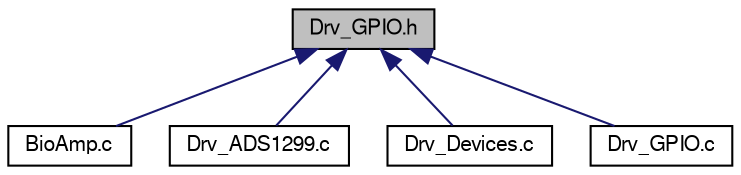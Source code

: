digraph "Drv_GPIO.h"
{
  edge [fontname="FreeSans",fontsize="10",labelfontname="FreeSans",labelfontsize="10"];
  node [fontname="FreeSans",fontsize="10",shape=record];
  Node1 [label="Drv_GPIO.h",height=0.2,width=0.4,color="black", fillcolor="grey75", style="filled", fontcolor="black"];
  Node1 -> Node2 [dir="back",color="midnightblue",fontsize="10",style="solid"];
  Node2 [label="BioAmp.c",height=0.2,width=0.4,color="black", fillcolor="white", style="filled",URL="$BioAmp_8c.html"];
  Node1 -> Node3 [dir="back",color="midnightblue",fontsize="10",style="solid"];
  Node3 [label="Drv_ADS1299.c",height=0.2,width=0.4,color="black", fillcolor="white", style="filled",URL="$Drv__ADS1299_8c.html"];
  Node1 -> Node4 [dir="back",color="midnightblue",fontsize="10",style="solid"];
  Node4 [label="Drv_Devices.c",height=0.2,width=0.4,color="black", fillcolor="white", style="filled",URL="$Drv__Devices_8c.html"];
  Node1 -> Node5 [dir="back",color="midnightblue",fontsize="10",style="solid"];
  Node5 [label="Drv_GPIO.c",height=0.2,width=0.4,color="black", fillcolor="white", style="filled",URL="$Drv__GPIO_8c.html"];
}
